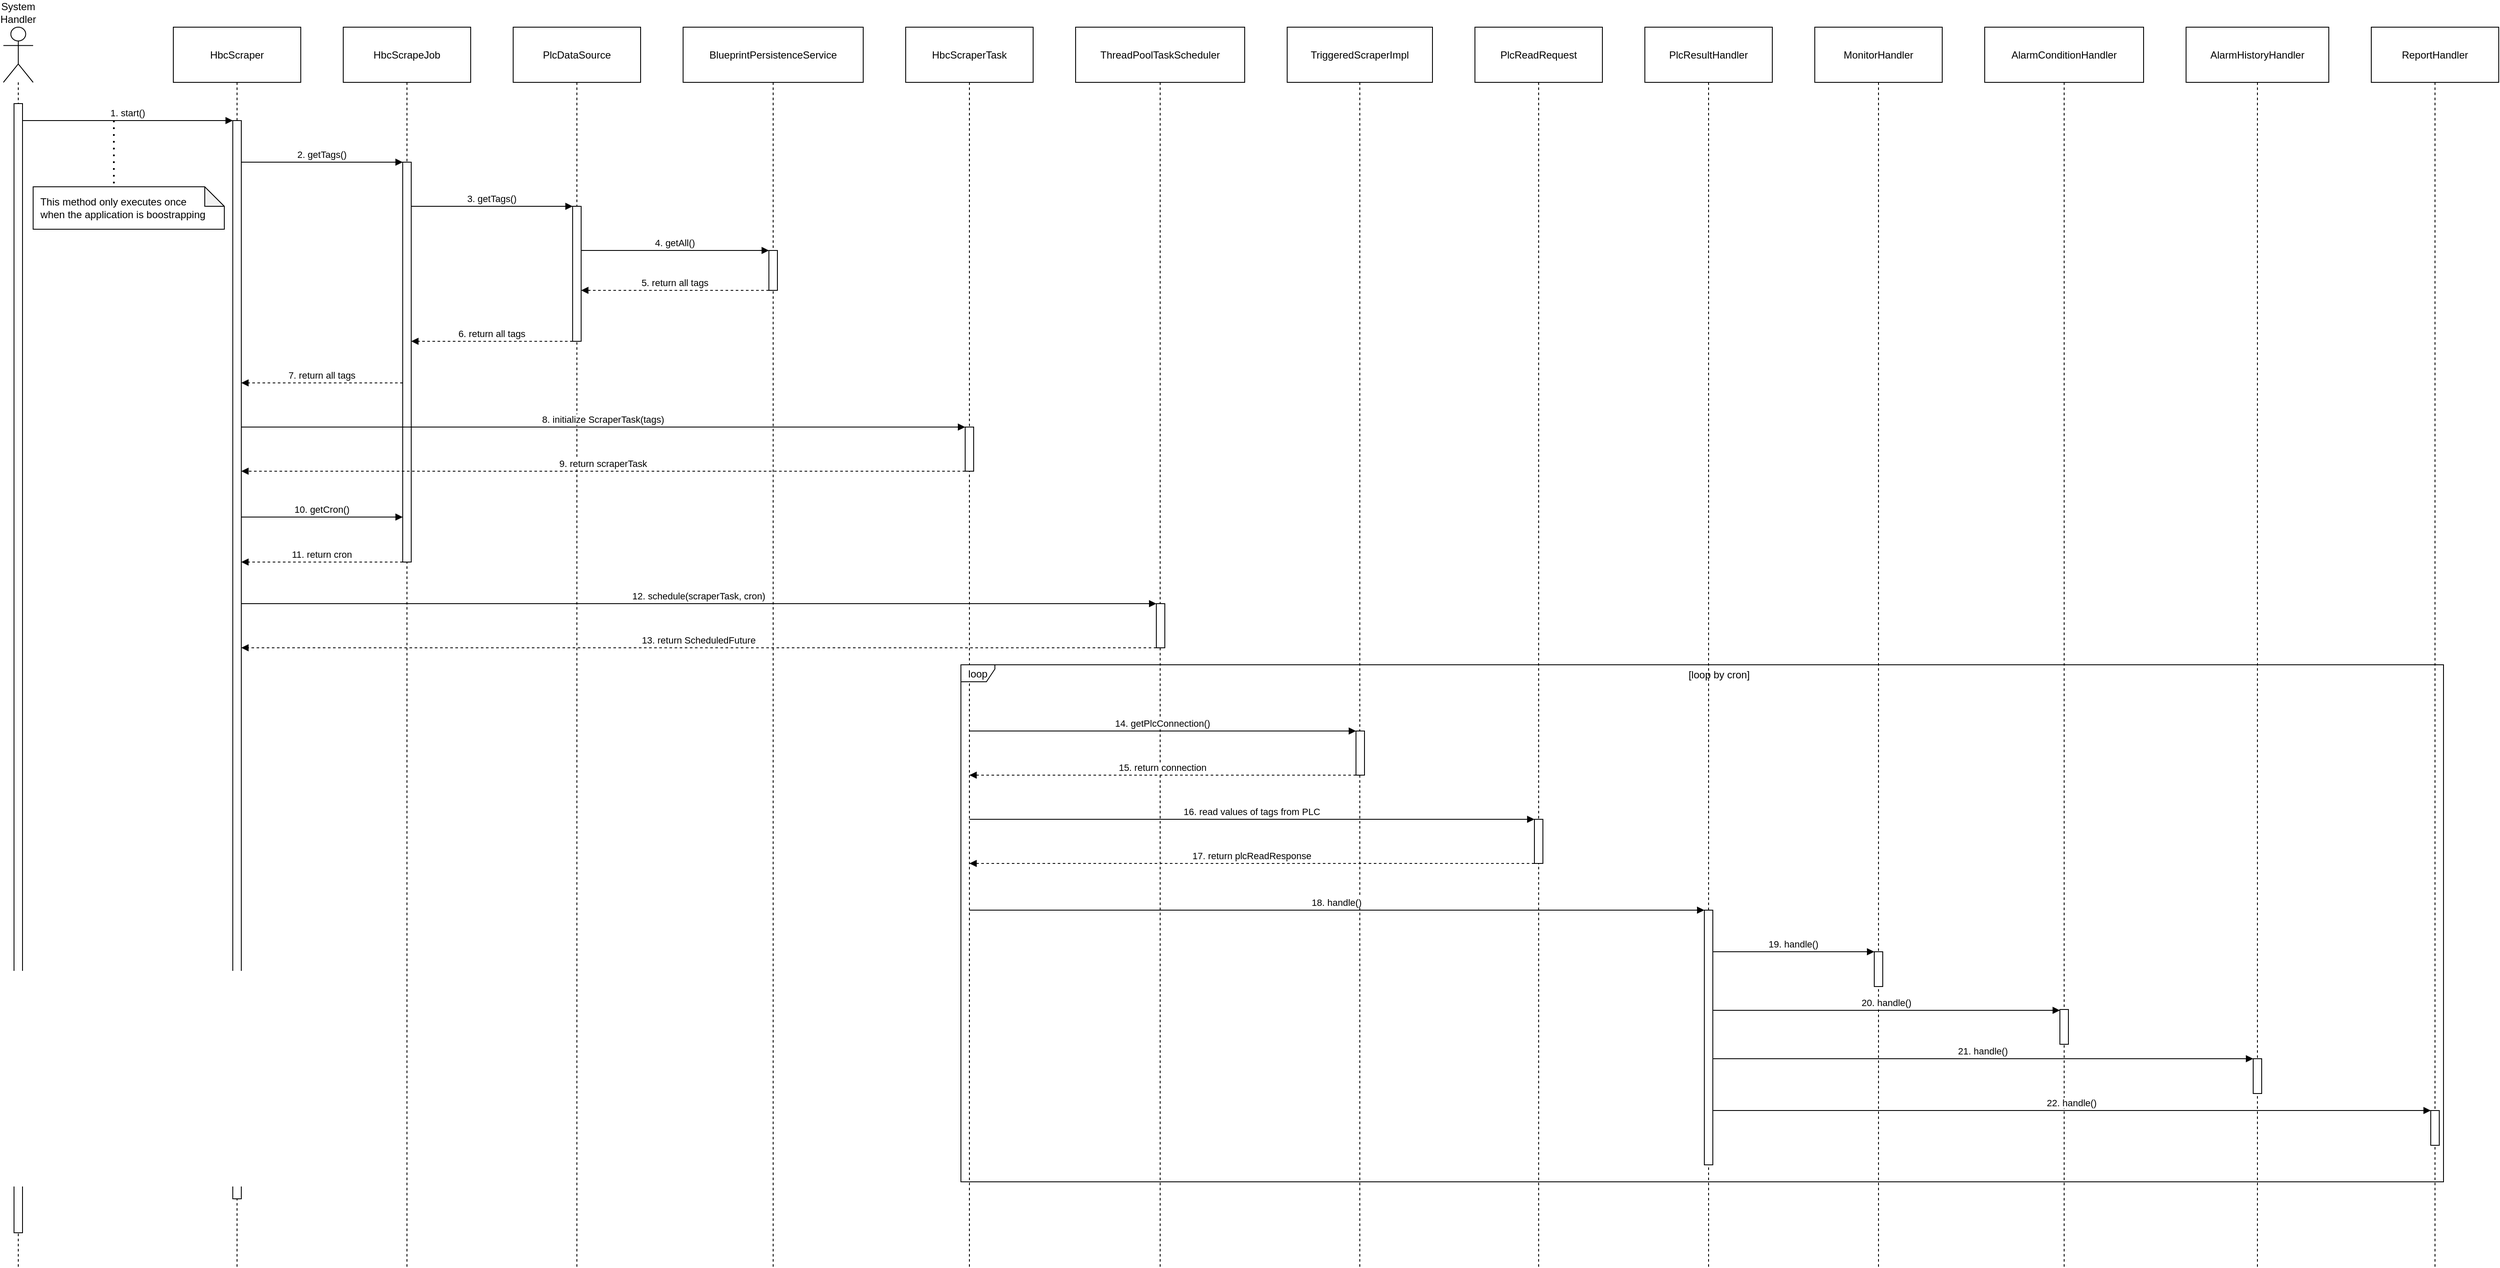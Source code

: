 <mxfile version="23.1.5" type="device">
  <diagram name="Page-1" id="VU7iLqCbRG2ZNxlCxFiA">
    <mxGraphModel dx="2629" dy="2637" grid="1" gridSize="10" guides="1" tooltips="1" connect="1" arrows="1" fold="1" page="1" pageScale="1" pageWidth="850" pageHeight="1100" math="0" shadow="0">
      <root>
        <mxCell id="0" />
        <mxCell id="1" parent="0" />
        <mxCell id="ag36timdUXWH244_NKGV-1" value="System Handler" style="shape=umlLifeline;perimeter=lifelinePerimeter;whiteSpace=wrap;container=1;dropTarget=0;collapsible=0;recursiveResize=0;outlineConnect=0;portConstraint=eastwest;newEdgeStyle={&quot;edgeStyle&quot;:&quot;elbowEdgeStyle&quot;,&quot;elbow&quot;:&quot;vertical&quot;,&quot;curved&quot;:0,&quot;rounded&quot;:0};participant=umlActor;verticalAlign=bottom;labelPosition=center;verticalLabelPosition=top;align=center;size=65;" parent="1" vertex="1">
          <mxGeometry x="20" y="20" width="35" height="1460" as="geometry" />
        </mxCell>
        <mxCell id="1K21a3fxYjs6yK2Ao4-l-3" value="" style="points=[];perimeter=orthogonalPerimeter;outlineConnect=0;targetShapes=umlLifeline;portConstraint=eastwest;newEdgeStyle={&quot;edgeStyle&quot;:&quot;elbowEdgeStyle&quot;,&quot;elbow&quot;:&quot;vertical&quot;,&quot;curved&quot;:0,&quot;rounded&quot;:0}" parent="ag36timdUXWH244_NKGV-1" vertex="1">
          <mxGeometry x="12.5" y="90" width="10" height="1330" as="geometry" />
        </mxCell>
        <mxCell id="ag36timdUXWH244_NKGV-2" value="HbcScraper" style="shape=umlLifeline;perimeter=lifelinePerimeter;whiteSpace=wrap;container=1;dropTarget=0;collapsible=0;recursiveResize=0;outlineConnect=0;portConstraint=eastwest;newEdgeStyle={&quot;edgeStyle&quot;:&quot;elbowEdgeStyle&quot;,&quot;elbow&quot;:&quot;vertical&quot;,&quot;curved&quot;:0,&quot;rounded&quot;:0};size=65;" parent="1" vertex="1">
          <mxGeometry x="220" y="20" width="150" height="1460" as="geometry" />
        </mxCell>
        <mxCell id="ag36timdUXWH244_NKGV-47" value="" style="points=[];perimeter=orthogonalPerimeter;outlineConnect=0;targetShapes=umlLifeline;portConstraint=eastwest;newEdgeStyle={&quot;edgeStyle&quot;:&quot;elbowEdgeStyle&quot;,&quot;elbow&quot;:&quot;vertical&quot;,&quot;curved&quot;:0,&quot;rounded&quot;:0}" parent="ag36timdUXWH244_NKGV-2" vertex="1">
          <mxGeometry x="70" y="110" width="10" height="1270" as="geometry" />
        </mxCell>
        <mxCell id="ag36timdUXWH244_NKGV-3" value="HbcScrapeJob" style="shape=umlLifeline;perimeter=lifelinePerimeter;whiteSpace=wrap;container=1;dropTarget=0;collapsible=0;recursiveResize=0;outlineConnect=0;portConstraint=eastwest;newEdgeStyle={&quot;edgeStyle&quot;:&quot;elbowEdgeStyle&quot;,&quot;elbow&quot;:&quot;vertical&quot;,&quot;curved&quot;:0,&quot;rounded&quot;:0};size=65;" parent="1" vertex="1">
          <mxGeometry x="420" y="20" width="150" height="1460" as="geometry" />
        </mxCell>
        <mxCell id="ag36timdUXWH244_NKGV-4" value="" style="points=[];perimeter=orthogonalPerimeter;outlineConnect=0;targetShapes=umlLifeline;portConstraint=eastwest;newEdgeStyle={&quot;edgeStyle&quot;:&quot;elbowEdgeStyle&quot;,&quot;elbow&quot;:&quot;vertical&quot;,&quot;curved&quot;:0,&quot;rounded&quot;:0}" parent="ag36timdUXWH244_NKGV-3" vertex="1">
          <mxGeometry x="70" y="159" width="10" height="471" as="geometry" />
        </mxCell>
        <mxCell id="ag36timdUXWH244_NKGV-6" value="PlcDataSource" style="shape=umlLifeline;perimeter=lifelinePerimeter;whiteSpace=wrap;container=1;dropTarget=0;collapsible=0;recursiveResize=0;outlineConnect=0;portConstraint=eastwest;newEdgeStyle={&quot;edgeStyle&quot;:&quot;elbowEdgeStyle&quot;,&quot;elbow&quot;:&quot;vertical&quot;,&quot;curved&quot;:0,&quot;rounded&quot;:0};size=65;" parent="1" vertex="1">
          <mxGeometry x="620" y="20" width="150" height="1460" as="geometry" />
        </mxCell>
        <mxCell id="ag36timdUXWH244_NKGV-7" value="" style="points=[];perimeter=orthogonalPerimeter;outlineConnect=0;targetShapes=umlLifeline;portConstraint=eastwest;newEdgeStyle={&quot;edgeStyle&quot;:&quot;elbowEdgeStyle&quot;,&quot;elbow&quot;:&quot;vertical&quot;,&quot;curved&quot;:0,&quot;rounded&quot;:0}" parent="ag36timdUXWH244_NKGV-6" vertex="1">
          <mxGeometry x="70" y="211" width="10" height="159" as="geometry" />
        </mxCell>
        <mxCell id="ag36timdUXWH244_NKGV-8" value="BlueprintPersistenceService" style="shape=umlLifeline;perimeter=lifelinePerimeter;whiteSpace=wrap;container=1;dropTarget=0;collapsible=0;recursiveResize=0;outlineConnect=0;portConstraint=eastwest;newEdgeStyle={&quot;edgeStyle&quot;:&quot;elbowEdgeStyle&quot;,&quot;elbow&quot;:&quot;vertical&quot;,&quot;curved&quot;:0,&quot;rounded&quot;:0};size=65;" parent="1" vertex="1">
          <mxGeometry x="820" y="20" width="212" height="1460" as="geometry" />
        </mxCell>
        <mxCell id="ag36timdUXWH244_NKGV-9" value="" style="points=[];perimeter=orthogonalPerimeter;outlineConnect=0;targetShapes=umlLifeline;portConstraint=eastwest;newEdgeStyle={&quot;edgeStyle&quot;:&quot;elbowEdgeStyle&quot;,&quot;elbow&quot;:&quot;vertical&quot;,&quot;curved&quot;:0,&quot;rounded&quot;:0}" parent="ag36timdUXWH244_NKGV-8" vertex="1">
          <mxGeometry x="101" y="263" width="10" height="47" as="geometry" />
        </mxCell>
        <mxCell id="ag36timdUXWH244_NKGV-10" value="HbcScraperTask" style="shape=umlLifeline;perimeter=lifelinePerimeter;whiteSpace=wrap;container=1;dropTarget=0;collapsible=0;recursiveResize=0;outlineConnect=0;portConstraint=eastwest;newEdgeStyle={&quot;edgeStyle&quot;:&quot;elbowEdgeStyle&quot;,&quot;elbow&quot;:&quot;vertical&quot;,&quot;curved&quot;:0,&quot;rounded&quot;:0};size=65;" parent="1" vertex="1">
          <mxGeometry x="1082" y="20" width="150" height="1460" as="geometry" />
        </mxCell>
        <mxCell id="ag36timdUXWH244_NKGV-11" value="" style="points=[];perimeter=orthogonalPerimeter;outlineConnect=0;targetShapes=umlLifeline;portConstraint=eastwest;newEdgeStyle={&quot;edgeStyle&quot;:&quot;elbowEdgeStyle&quot;,&quot;elbow&quot;:&quot;vertical&quot;,&quot;curved&quot;:0,&quot;rounded&quot;:0}" parent="ag36timdUXWH244_NKGV-10" vertex="1">
          <mxGeometry x="70" y="471" width="10" height="52" as="geometry" />
        </mxCell>
        <mxCell id="ag36timdUXWH244_NKGV-12" value="ThreadPoolTaskScheduler" style="shape=umlLifeline;perimeter=lifelinePerimeter;whiteSpace=wrap;container=1;dropTarget=0;collapsible=0;recursiveResize=0;outlineConnect=0;portConstraint=eastwest;newEdgeStyle={&quot;edgeStyle&quot;:&quot;elbowEdgeStyle&quot;,&quot;elbow&quot;:&quot;vertical&quot;,&quot;curved&quot;:0,&quot;rounded&quot;:0};size=65;" parent="1" vertex="1">
          <mxGeometry x="1282" y="20" width="199" height="1460" as="geometry" />
        </mxCell>
        <mxCell id="ag36timdUXWH244_NKGV-13" value="" style="points=[];perimeter=orthogonalPerimeter;outlineConnect=0;targetShapes=umlLifeline;portConstraint=eastwest;newEdgeStyle={&quot;edgeStyle&quot;:&quot;elbowEdgeStyle&quot;,&quot;elbow&quot;:&quot;vertical&quot;,&quot;curved&quot;:0,&quot;rounded&quot;:0}" parent="ag36timdUXWH244_NKGV-12" vertex="1">
          <mxGeometry x="95" y="679" width="10" height="52" as="geometry" />
        </mxCell>
        <mxCell id="ag36timdUXWH244_NKGV-14" value="TriggeredScraperImpl" style="shape=umlLifeline;perimeter=lifelinePerimeter;whiteSpace=wrap;container=1;dropTarget=0;collapsible=0;recursiveResize=0;outlineConnect=0;portConstraint=eastwest;newEdgeStyle={&quot;edgeStyle&quot;:&quot;elbowEdgeStyle&quot;,&quot;elbow&quot;:&quot;vertical&quot;,&quot;curved&quot;:0,&quot;rounded&quot;:0};size=65;" parent="1" vertex="1">
          <mxGeometry x="1531" y="20" width="171" height="1460" as="geometry" />
        </mxCell>
        <mxCell id="ag36timdUXWH244_NKGV-15" value="" style="points=[];perimeter=orthogonalPerimeter;outlineConnect=0;targetShapes=umlLifeline;portConstraint=eastwest;newEdgeStyle={&quot;edgeStyle&quot;:&quot;elbowEdgeStyle&quot;,&quot;elbow&quot;:&quot;vertical&quot;,&quot;curved&quot;:0,&quot;rounded&quot;:0}" parent="ag36timdUXWH244_NKGV-14" vertex="1">
          <mxGeometry x="81" y="829" width="10" height="52" as="geometry" />
        </mxCell>
        <mxCell id="ag36timdUXWH244_NKGV-16" value="PlcReadRequest" style="shape=umlLifeline;perimeter=lifelinePerimeter;whiteSpace=wrap;container=1;dropTarget=0;collapsible=0;recursiveResize=0;outlineConnect=0;portConstraint=eastwest;newEdgeStyle={&quot;edgeStyle&quot;:&quot;elbowEdgeStyle&quot;,&quot;elbow&quot;:&quot;vertical&quot;,&quot;curved&quot;:0,&quot;rounded&quot;:0};size=65;" parent="1" vertex="1">
          <mxGeometry x="1752" y="20" width="150" height="1460" as="geometry" />
        </mxCell>
        <mxCell id="ag36timdUXWH244_NKGV-17" value="" style="points=[];perimeter=orthogonalPerimeter;outlineConnect=0;targetShapes=umlLifeline;portConstraint=eastwest;newEdgeStyle={&quot;edgeStyle&quot;:&quot;elbowEdgeStyle&quot;,&quot;elbow&quot;:&quot;vertical&quot;,&quot;curved&quot;:0,&quot;rounded&quot;:0}" parent="ag36timdUXWH244_NKGV-16" vertex="1">
          <mxGeometry x="70" y="933" width="10" height="52" as="geometry" />
        </mxCell>
        <mxCell id="ag36timdUXWH244_NKGV-18" value="PlcResultHandler" style="shape=umlLifeline;perimeter=lifelinePerimeter;whiteSpace=wrap;container=1;dropTarget=0;collapsible=0;recursiveResize=0;outlineConnect=0;portConstraint=eastwest;newEdgeStyle={&quot;edgeStyle&quot;:&quot;elbowEdgeStyle&quot;,&quot;elbow&quot;:&quot;vertical&quot;,&quot;curved&quot;:0,&quot;rounded&quot;:0};size=65;" parent="1" vertex="1">
          <mxGeometry x="1952" y="20" width="150" height="1460" as="geometry" />
        </mxCell>
        <mxCell id="ag36timdUXWH244_NKGV-19" value="MonitorHandler" style="shape=umlLifeline;perimeter=lifelinePerimeter;whiteSpace=wrap;container=1;dropTarget=0;collapsible=0;recursiveResize=0;outlineConnect=0;portConstraint=eastwest;newEdgeStyle={&quot;edgeStyle&quot;:&quot;elbowEdgeStyle&quot;,&quot;elbow&quot;:&quot;vertical&quot;,&quot;curved&quot;:0,&quot;rounded&quot;:0};size=65;" parent="1" vertex="1">
          <mxGeometry x="2152" y="20" width="150" height="1460" as="geometry" />
        </mxCell>
        <mxCell id="ag36timdUXWH244_NKGV-20" value="AlarmConditionHandler" style="shape=umlLifeline;perimeter=lifelinePerimeter;whiteSpace=wrap;container=1;dropTarget=0;collapsible=0;recursiveResize=0;outlineConnect=0;portConstraint=eastwest;newEdgeStyle={&quot;edgeStyle&quot;:&quot;elbowEdgeStyle&quot;,&quot;elbow&quot;:&quot;vertical&quot;,&quot;curved&quot;:0,&quot;rounded&quot;:0};size=65;" parent="1" vertex="1">
          <mxGeometry x="2352" y="20" width="187" height="1460" as="geometry" />
        </mxCell>
        <mxCell id="ag36timdUXWH244_NKGV-21" value="AlarmHistoryHandler" style="shape=umlLifeline;perimeter=lifelinePerimeter;whiteSpace=wrap;container=1;dropTarget=0;collapsible=0;recursiveResize=0;outlineConnect=0;portConstraint=eastwest;newEdgeStyle={&quot;edgeStyle&quot;:&quot;elbowEdgeStyle&quot;,&quot;elbow&quot;:&quot;vertical&quot;,&quot;curved&quot;:0,&quot;rounded&quot;:0};size=65;" parent="1" vertex="1">
          <mxGeometry x="2589" y="20" width="168" height="1460" as="geometry" />
        </mxCell>
        <mxCell id="ag36timdUXWH244_NKGV-52" value="" style="points=[];perimeter=orthogonalPerimeter;outlineConnect=0;targetShapes=umlLifeline;portConstraint=eastwest;newEdgeStyle={&quot;edgeStyle&quot;:&quot;elbowEdgeStyle&quot;,&quot;elbow&quot;:&quot;vertical&quot;,&quot;curved&quot;:0,&quot;rounded&quot;:0}" parent="ag36timdUXWH244_NKGV-21" vertex="1">
          <mxGeometry x="79" y="1215" width="10" height="41" as="geometry" />
        </mxCell>
        <mxCell id="ag36timdUXWH244_NKGV-22" value="ReportHandler" style="shape=umlLifeline;perimeter=lifelinePerimeter;whiteSpace=wrap;container=1;dropTarget=0;collapsible=0;recursiveResize=0;outlineConnect=0;portConstraint=eastwest;newEdgeStyle={&quot;edgeStyle&quot;:&quot;elbowEdgeStyle&quot;,&quot;elbow&quot;:&quot;vertical&quot;,&quot;curved&quot;:0,&quot;rounded&quot;:0};size=65;" parent="1" vertex="1">
          <mxGeometry x="2807" y="20" width="150" height="1460" as="geometry" />
        </mxCell>
        <mxCell id="ag36timdUXWH244_NKGV-53" value="" style="points=[];perimeter=orthogonalPerimeter;outlineConnect=0;targetShapes=umlLifeline;portConstraint=eastwest;newEdgeStyle={&quot;edgeStyle&quot;:&quot;elbowEdgeStyle&quot;,&quot;elbow&quot;:&quot;vertical&quot;,&quot;curved&quot;:0,&quot;rounded&quot;:0}" parent="ag36timdUXWH244_NKGV-22" vertex="1">
          <mxGeometry x="70" y="1276" width="10" height="41" as="geometry" />
        </mxCell>
        <mxCell id="ag36timdUXWH244_NKGV-23" value="loop" style="shape=umlFrame;pointerEvents=0;dropTarget=0;strokeColor=#000000;height=20;width=40" parent="1" vertex="1">
          <mxGeometry x="1147" y="771" width="1745" height="609" as="geometry" />
        </mxCell>
        <mxCell id="ag36timdUXWH244_NKGV-24" value="[loop by cron]" style="text;strokeColor=none;fillColor=none;align=center;verticalAlign=middle;whiteSpace=wrap;" parent="ag36timdUXWH244_NKGV-23" vertex="1">
          <mxGeometry x="40" width="1705" height="23.696" as="geometry" />
        </mxCell>
        <mxCell id="ag36timdUXWH244_NKGV-25" value="1. start()" style="verticalAlign=bottom;endArrow=block;edgeStyle=elbowEdgeStyle;elbow=vertical;curved=0;rounded=0;" parent="1" source="1K21a3fxYjs6yK2Ao4-l-3" edge="1">
          <mxGeometry relative="1" as="geometry">
            <Array as="points">
              <mxPoint x="205" y="130" />
            </Array>
            <mxPoint x="37.889" y="130" as="sourcePoint" />
            <mxPoint x="290" y="130" as="targetPoint" />
          </mxGeometry>
        </mxCell>
        <mxCell id="ag36timdUXWH244_NKGV-26" value="2. getTags()" style="verticalAlign=bottom;endArrow=block;edgeStyle=elbowEdgeStyle;elbow=vertical;curved=0;rounded=0;" parent="1" source="ag36timdUXWH244_NKGV-47" target="ag36timdUXWH244_NKGV-4" edge="1">
          <mxGeometry relative="1" as="geometry">
            <Array as="points">
              <mxPoint x="408" y="179" />
            </Array>
          </mxGeometry>
        </mxCell>
        <mxCell id="ag36timdUXWH244_NKGV-27" value="3. getTags()" style="verticalAlign=bottom;endArrow=block;edgeStyle=elbowEdgeStyle;elbow=vertical;curved=0;rounded=0;" parent="1" source="ag36timdUXWH244_NKGV-4" target="ag36timdUXWH244_NKGV-7" edge="1">
          <mxGeometry relative="1" as="geometry">
            <Array as="points">
              <mxPoint x="608" y="231" />
            </Array>
          </mxGeometry>
        </mxCell>
        <mxCell id="ag36timdUXWH244_NKGV-28" value="4. getAll()" style="verticalAlign=bottom;endArrow=block;edgeStyle=elbowEdgeStyle;elbow=vertical;curved=0;rounded=0;" parent="1" source="ag36timdUXWH244_NKGV-7" target="ag36timdUXWH244_NKGV-9" edge="1">
          <mxGeometry relative="1" as="geometry">
            <Array as="points">
              <mxPoint x="823" y="283" />
            </Array>
          </mxGeometry>
        </mxCell>
        <mxCell id="ag36timdUXWH244_NKGV-29" value="5. return all tags" style="verticalAlign=bottom;endArrow=block;edgeStyle=elbowEdgeStyle;elbow=vertical;curved=0;rounded=0;dashed=1;" parent="1" source="ag36timdUXWH244_NKGV-9" target="ag36timdUXWH244_NKGV-7" edge="1">
          <mxGeometry relative="1" as="geometry">
            <Array as="points">
              <mxPoint x="821" y="330" />
            </Array>
            <mxPoint x="926" y="325" as="sourcePoint" />
            <mxPoint x="700" y="372" as="targetPoint" />
          </mxGeometry>
        </mxCell>
        <mxCell id="ag36timdUXWH244_NKGV-30" value="6. return all tags" style="verticalAlign=bottom;endArrow=block;edgeStyle=elbowEdgeStyle;elbow=vertical;curved=0;rounded=0;dashed=1;" parent="1" edge="1">
          <mxGeometry relative="1" as="geometry">
            <Array as="points">
              <mxPoint x="605" y="390" />
            </Array>
            <mxPoint x="690" y="390" as="sourcePoint" />
            <mxPoint x="500" y="390" as="targetPoint" />
          </mxGeometry>
        </mxCell>
        <mxCell id="ag36timdUXWH244_NKGV-31" value="7. return all tags" style="verticalAlign=bottom;endArrow=block;edgeStyle=elbowEdgeStyle;elbow=vertical;curved=0;rounded=0;dashed=1;" parent="1" source="ag36timdUXWH244_NKGV-4" target="ag36timdUXWH244_NKGV-47" edge="1">
          <mxGeometry relative="1" as="geometry">
            <Array as="points">
              <mxPoint x="405" y="439" />
            </Array>
          </mxGeometry>
        </mxCell>
        <mxCell id="ag36timdUXWH244_NKGV-32" value="8. initialize ScraperTask(tags)" style="verticalAlign=bottom;endArrow=block;edgeStyle=elbowEdgeStyle;elbow=vertical;curved=0;rounded=0;" parent="1" source="ag36timdUXWH244_NKGV-47" target="ag36timdUXWH244_NKGV-11" edge="1">
          <mxGeometry relative="1" as="geometry">
            <Array as="points">
              <mxPoint x="739" y="491" />
            </Array>
          </mxGeometry>
        </mxCell>
        <mxCell id="ag36timdUXWH244_NKGV-33" value="9. return scraperTask" style="verticalAlign=bottom;endArrow=block;edgeStyle=elbowEdgeStyle;elbow=vertical;curved=0;rounded=0;dashed=1;" parent="1" source="ag36timdUXWH244_NKGV-11" target="ag36timdUXWH244_NKGV-47" edge="1">
          <mxGeometry relative="1" as="geometry">
            <Array as="points">
              <mxPoint x="736" y="543" />
            </Array>
          </mxGeometry>
        </mxCell>
        <mxCell id="ag36timdUXWH244_NKGV-34" value="10. getCron()" style="verticalAlign=bottom;endArrow=block;edgeStyle=elbowEdgeStyle;elbow=vertical;curved=0;rounded=0;" parent="1" edge="1">
          <mxGeometry relative="1" as="geometry">
            <Array as="points">
              <mxPoint x="408" y="597" />
            </Array>
            <mxPoint x="300" y="597" as="sourcePoint" />
            <mxPoint x="490" y="597" as="targetPoint" />
          </mxGeometry>
        </mxCell>
        <mxCell id="ag36timdUXWH244_NKGV-35" value="11. return cron" style="verticalAlign=bottom;endArrow=block;edgeStyle=elbowEdgeStyle;elbow=vertical;curved=0;rounded=0;dashed=1;" parent="1" edge="1">
          <mxGeometry relative="1" as="geometry">
            <Array as="points">
              <mxPoint x="405" y="650" />
            </Array>
            <mxPoint x="490" y="650" as="sourcePoint" />
            <mxPoint x="300" y="650" as="targetPoint" />
          </mxGeometry>
        </mxCell>
        <mxCell id="ag36timdUXWH244_NKGV-36" value="12. schedule(scraperTask, cron)" style="verticalAlign=bottom;endArrow=block;edgeStyle=elbowEdgeStyle;elbow=vertical;curved=0;rounded=0;" parent="1" source="ag36timdUXWH244_NKGV-47" target="ag36timdUXWH244_NKGV-13" edge="1">
          <mxGeometry relative="1" as="geometry">
            <Array as="points">
              <mxPoint x="851" y="699" />
            </Array>
          </mxGeometry>
        </mxCell>
        <mxCell id="ag36timdUXWH244_NKGV-37" value="13. return ScheduledFuture" style="verticalAlign=bottom;endArrow=block;edgeStyle=elbowEdgeStyle;elbow=vertical;curved=0;rounded=0;dashed=1;" parent="1" source="ag36timdUXWH244_NKGV-13" target="ag36timdUXWH244_NKGV-47" edge="1">
          <mxGeometry relative="1" as="geometry">
            <Array as="points">
              <mxPoint x="848" y="751" />
            </Array>
          </mxGeometry>
        </mxCell>
        <mxCell id="ag36timdUXWH244_NKGV-38" value="14. getPlcConnection()" style="verticalAlign=bottom;endArrow=block;edgeStyle=elbowEdgeStyle;elbow=vertical;curved=0;rounded=0;" parent="1" source="ag36timdUXWH244_NKGV-10" target="ag36timdUXWH244_NKGV-15" edge="1">
          <mxGeometry relative="1" as="geometry">
            <Array as="points">
              <mxPoint x="1397" y="849" />
            </Array>
          </mxGeometry>
        </mxCell>
        <mxCell id="ag36timdUXWH244_NKGV-39" value="15. return connection" style="verticalAlign=bottom;endArrow=block;edgeStyle=elbowEdgeStyle;elbow=vertical;curved=0;rounded=0;dashed=1;" parent="1" source="ag36timdUXWH244_NKGV-15" target="ag36timdUXWH244_NKGV-10" edge="1">
          <mxGeometry relative="1" as="geometry">
            <Array as="points">
              <mxPoint x="1394" y="901" />
            </Array>
          </mxGeometry>
        </mxCell>
        <mxCell id="ag36timdUXWH244_NKGV-40" value="16. read values of tags from PLC" style="verticalAlign=bottom;endArrow=block;edgeStyle=elbowEdgeStyle;elbow=vertical;curved=0;rounded=0;" parent="1" source="ag36timdUXWH244_NKGV-10" target="ag36timdUXWH244_NKGV-17" edge="1">
          <mxGeometry relative="1" as="geometry">
            <Array as="points">
              <mxPoint x="1502" y="953" />
            </Array>
          </mxGeometry>
        </mxCell>
        <mxCell id="ag36timdUXWH244_NKGV-41" value="17. return plcReadResponse" style="verticalAlign=bottom;endArrow=block;edgeStyle=elbowEdgeStyle;elbow=vertical;curved=0;rounded=0;dashed=1;" parent="1" source="ag36timdUXWH244_NKGV-17" target="ag36timdUXWH244_NKGV-10" edge="1">
          <mxGeometry relative="1" as="geometry">
            <Array as="points">
              <mxPoint x="1500" y="1005" />
            </Array>
          </mxGeometry>
        </mxCell>
        <mxCell id="ag36timdUXWH244_NKGV-42" value="18. handle()" style="verticalAlign=bottom;endArrow=block;edgeStyle=elbowEdgeStyle;elbow=vertical;curved=0;rounded=0;" parent="1" target="ag36timdUXWH244_NKGV-48" edge="1">
          <mxGeometry x="-0.0" relative="1" as="geometry">
            <Array as="points">
              <mxPoint x="1602" y="1060" />
            </Array>
            <mxPoint x="1156.759" y="1060" as="sourcePoint" />
            <mxPoint x="2026.5" y="1060" as="targetPoint" />
            <mxPoint as="offset" />
          </mxGeometry>
        </mxCell>
        <mxCell id="ag36timdUXWH244_NKGV-43" value="19. handle()" style="verticalAlign=bottom;endArrow=block;edgeStyle=elbowEdgeStyle;elbow=vertical;curved=0;rounded=0;" parent="1" source="ag36timdUXWH244_NKGV-48" target="ag36timdUXWH244_NKGV-50" edge="1">
          <mxGeometry relative="1" as="geometry">
            <Array as="points">
              <mxPoint x="2140" y="1109" />
            </Array>
          </mxGeometry>
        </mxCell>
        <mxCell id="ag36timdUXWH244_NKGV-44" value="20. handle()" style="verticalAlign=bottom;endArrow=block;edgeStyle=elbowEdgeStyle;elbow=vertical;curved=0;rounded=0;" parent="1" target="ag36timdUXWH244_NKGV-51" edge="1">
          <mxGeometry relative="1" as="geometry">
            <Array as="points">
              <mxPoint x="2249" y="1178" />
            </Array>
            <mxPoint x="2032" y="1178" as="sourcePoint" />
            <mxPoint x="2445" y="1178" as="targetPoint" />
          </mxGeometry>
        </mxCell>
        <mxCell id="ag36timdUXWH244_NKGV-45" value="21. handle()" style="verticalAlign=bottom;endArrow=block;edgeStyle=elbowEdgeStyle;elbow=vertical;curved=0;rounded=0;" parent="1" edge="1">
          <mxGeometry relative="1" as="geometry">
            <Array as="points">
              <mxPoint x="2363" y="1235" />
            </Array>
            <mxPoint x="2032" y="1235" as="sourcePoint" />
            <mxPoint x="2668" y="1235" as="targetPoint" />
          </mxGeometry>
        </mxCell>
        <mxCell id="ag36timdUXWH244_NKGV-46" value="22. handle()" style="verticalAlign=bottom;endArrow=block;edgeStyle=elbowEdgeStyle;elbow=vertical;curved=0;rounded=0;" parent="1" source="ag36timdUXWH244_NKGV-48" edge="1">
          <mxGeometry relative="1" as="geometry">
            <Array as="points">
              <mxPoint x="2467" y="1296" />
            </Array>
            <mxPoint x="2032" y="1296" as="sourcePoint" />
            <mxPoint x="2877" y="1296" as="targetPoint" />
          </mxGeometry>
        </mxCell>
        <mxCell id="ag36timdUXWH244_NKGV-48" value="" style="points=[];perimeter=orthogonalPerimeter;outlineConnect=0;targetShapes=umlLifeline;portConstraint=eastwest;newEdgeStyle={&quot;edgeStyle&quot;:&quot;elbowEdgeStyle&quot;,&quot;elbow&quot;:&quot;vertical&quot;,&quot;curved&quot;:0,&quot;rounded&quot;:0}" parent="1" vertex="1">
          <mxGeometry x="2022" y="1060" width="10" height="300" as="geometry" />
        </mxCell>
        <mxCell id="ag36timdUXWH244_NKGV-50" value="" style="points=[];perimeter=orthogonalPerimeter;outlineConnect=0;targetShapes=umlLifeline;portConstraint=eastwest;newEdgeStyle={&quot;edgeStyle&quot;:&quot;elbowEdgeStyle&quot;,&quot;elbow&quot;:&quot;vertical&quot;,&quot;curved&quot;:0,&quot;rounded&quot;:0}" parent="1" vertex="1">
          <mxGeometry x="2222" y="1109" width="10" height="41" as="geometry" />
        </mxCell>
        <mxCell id="ag36timdUXWH244_NKGV-51" value="" style="points=[];perimeter=orthogonalPerimeter;outlineConnect=0;targetShapes=umlLifeline;portConstraint=eastwest;newEdgeStyle={&quot;edgeStyle&quot;:&quot;elbowEdgeStyle&quot;,&quot;elbow&quot;:&quot;vertical&quot;,&quot;curved&quot;:0,&quot;rounded&quot;:0}" parent="1" vertex="1">
          <mxGeometry x="2440.5" y="1177" width="10" height="41" as="geometry" />
        </mxCell>
        <mxCell id="1K21a3fxYjs6yK2Ao4-l-4" value="&lt;span style=&quot;text-wrap: nowrap;&quot;&gt;&amp;nbsp; This method only executes once&lt;br&gt;&amp;nbsp; when the application is boostrapping&lt;/span&gt;" style="shape=note;whiteSpace=wrap;html=1;backgroundOutline=1;darkOpacity=0.05;verticalAlign=middle;align=left;size=23;" parent="1" vertex="1">
          <mxGeometry x="55" y="208" width="225" height="50" as="geometry" />
        </mxCell>
        <mxCell id="1K21a3fxYjs6yK2Ao4-l-5" value="" style="endArrow=none;dashed=1;html=1;dashPattern=1 3;strokeWidth=2;rounded=0;entryX=0.5;entryY=0;entryDx=0;entryDy=0;entryPerimeter=0;" parent="1" edge="1">
          <mxGeometry width="50" height="50" relative="1" as="geometry">
            <mxPoint x="150" y="130" as="sourcePoint" />
            <mxPoint x="150" y="208" as="targetPoint" />
          </mxGeometry>
        </mxCell>
      </root>
    </mxGraphModel>
  </diagram>
</mxfile>
